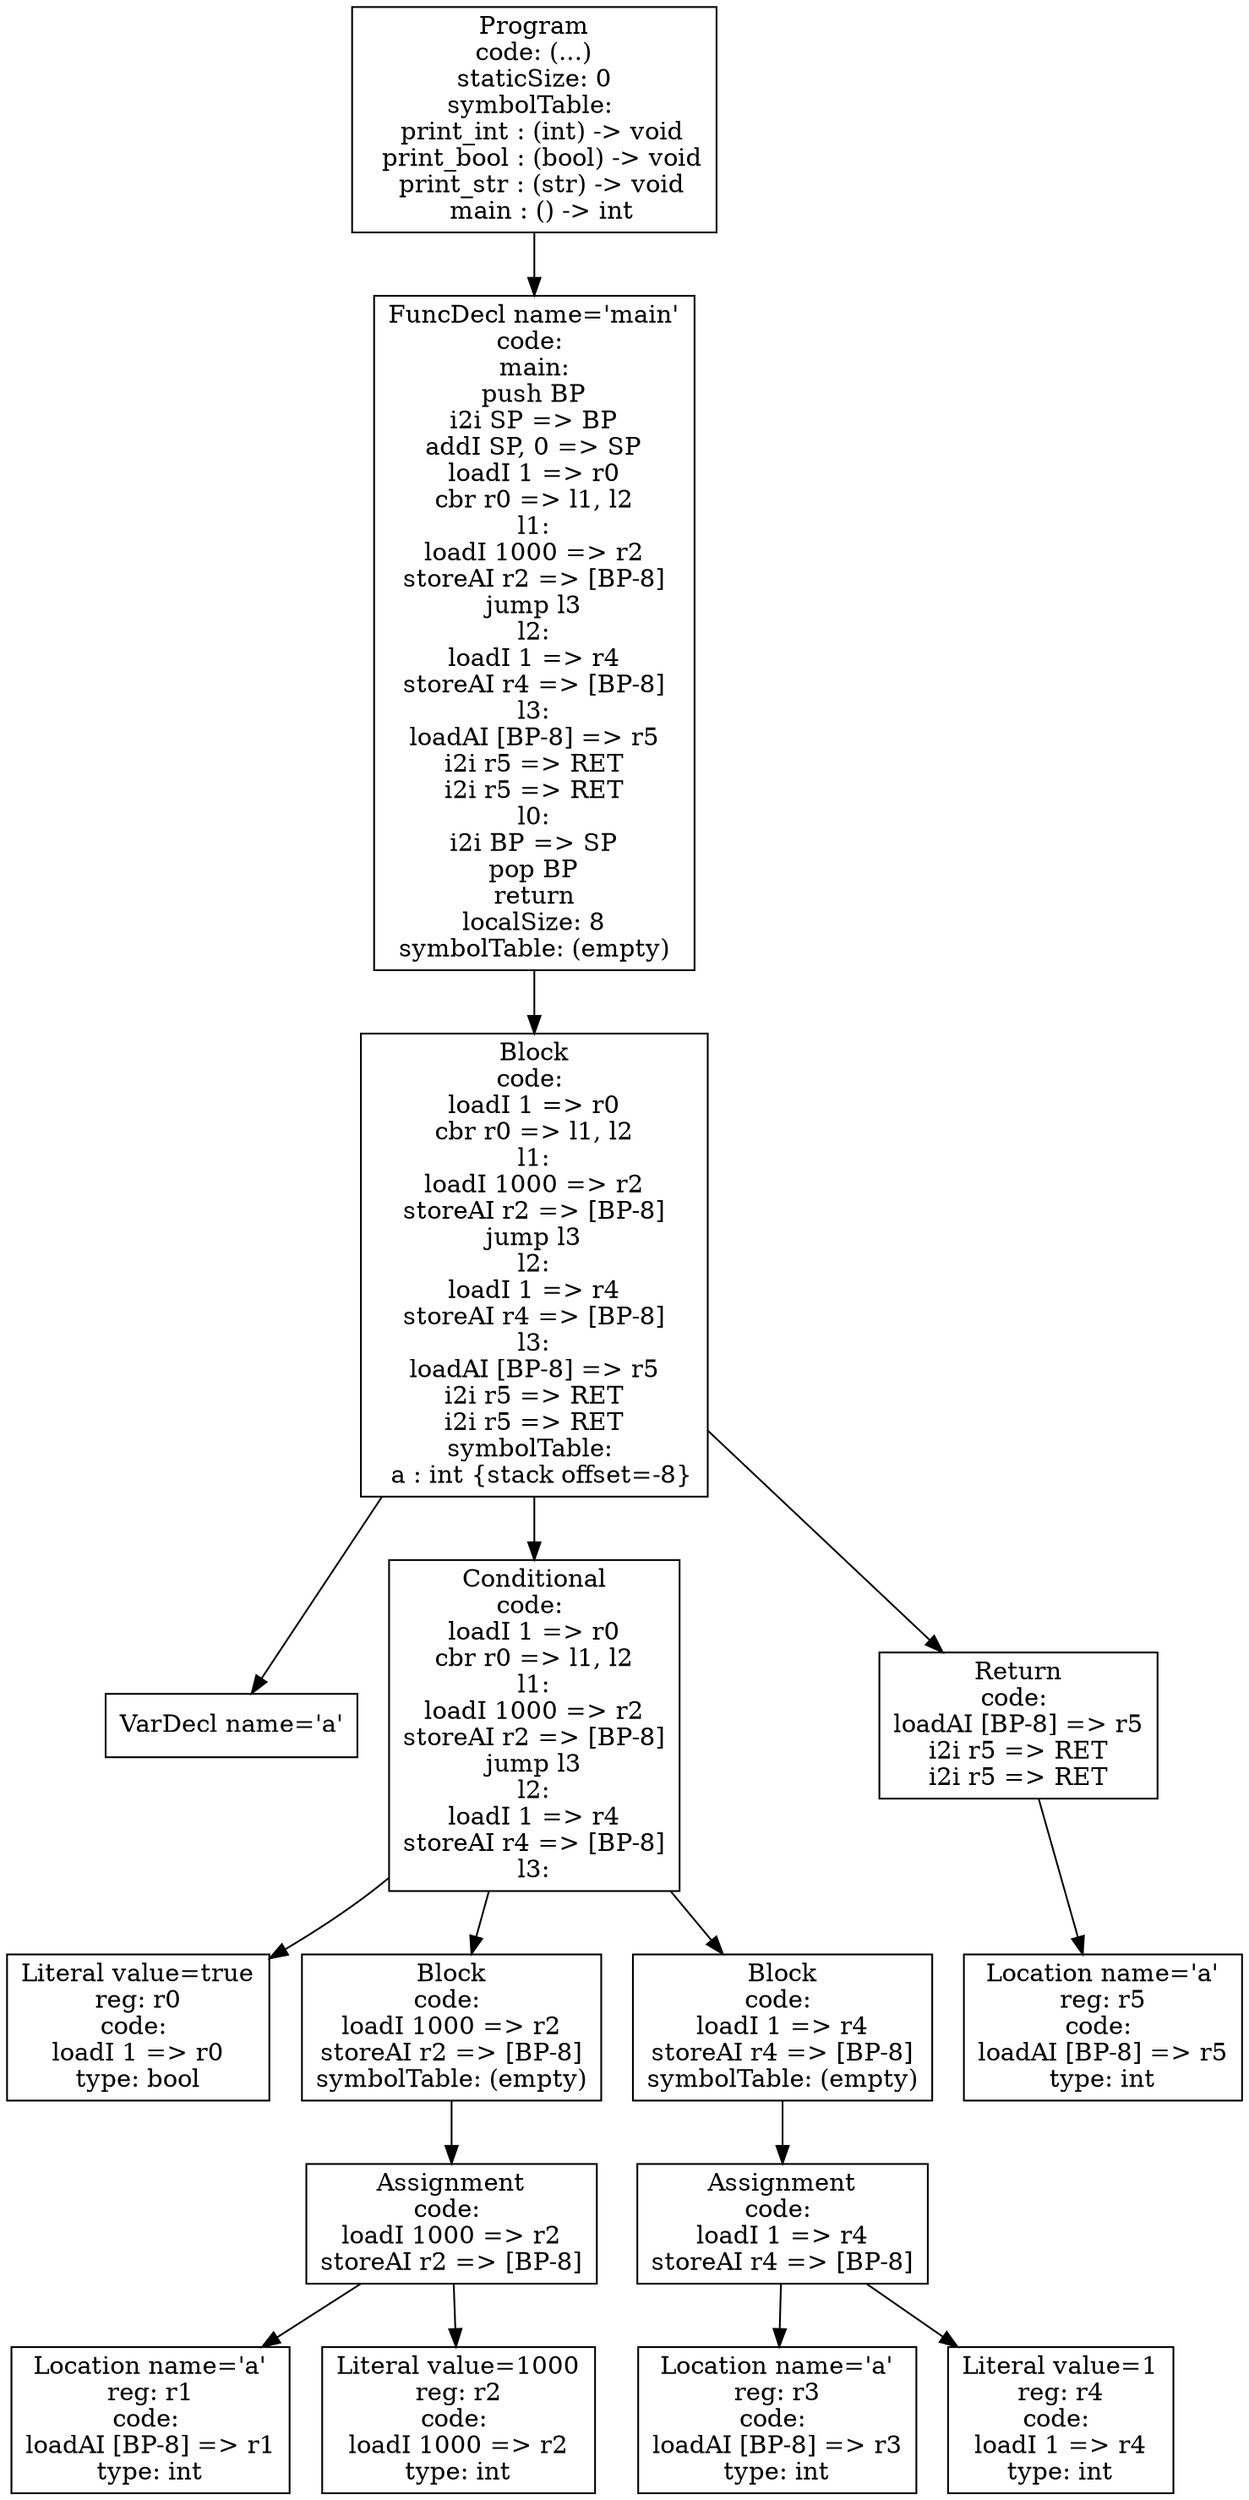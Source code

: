 digraph AST {
3 [shape=box, label="VarDecl name='a'"];
5 [shape=box, label="Literal value=true\nreg: r0\ncode: \nloadI 1 => r0\ntype: bool"];
8 [shape=box, label="Location name='a'\nreg: r1\ncode: \nloadAI [BP-8] => r1\ntype: int"];
9 [shape=box, label="Literal value=1000\nreg: r2\ncode: \nloadI 1000 => r2\ntype: int"];
7 [shape=box, label="Assignment\ncode: \nloadI 1000 => r2\nstoreAI r2 => [BP-8]"];
7 -> 8;
7 -> 9;
6 [shape=box, label="Block\ncode: \nloadI 1000 => r2\nstoreAI r2 => [BP-8]\nsymbolTable: (empty)"];
6 -> 7;
12 [shape=box, label="Location name='a'\nreg: r3\ncode: \nloadAI [BP-8] => r3\ntype: int"];
13 [shape=box, label="Literal value=1\nreg: r4\ncode: \nloadI 1 => r4\ntype: int"];
11 [shape=box, label="Assignment\ncode: \nloadI 1 => r4\nstoreAI r4 => [BP-8]"];
11 -> 12;
11 -> 13;
10 [shape=box, label="Block\ncode: \nloadI 1 => r4\nstoreAI r4 => [BP-8]\nsymbolTable: (empty)"];
10 -> 11;
4 [shape=box, label="Conditional\ncode: \nloadI 1 => r0\ncbr r0 => l1, l2\nl1:\nloadI 1000 => r2\nstoreAI r2 => [BP-8]\njump l3\nl2:\nloadI 1 => r4\nstoreAI r4 => [BP-8]\nl3:"];
4 -> 5;
4 -> 6;
4 -> 10;
15 [shape=box, label="Location name='a'\nreg: r5\ncode: \nloadAI [BP-8] => r5\ntype: int"];
14 [shape=box, label="Return\ncode: \nloadAI [BP-8] => r5\ni2i r5 => RET\ni2i r5 => RET"];
14 -> 15;
2 [shape=box, label="Block\ncode: \nloadI 1 => r0\ncbr r0 => l1, l2\nl1:\nloadI 1000 => r2\nstoreAI r2 => [BP-8]\njump l3\nl2:\nloadI 1 => r4\nstoreAI r4 => [BP-8]\nl3:\nloadAI [BP-8] => r5\ni2i r5 => RET\ni2i r5 => RET\nsymbolTable: \n  a : int {stack offset=-8}"];
2 -> 3;
2 -> 4;
2 -> 14;
1 [shape=box, label="FuncDecl name='main'\ncode: \nmain:\npush BP\ni2i SP => BP\naddI SP, 0 => SP\nloadI 1 => r0\ncbr r0 => l1, l2\nl1:\nloadI 1000 => r2\nstoreAI r2 => [BP-8]\njump l3\nl2:\nloadI 1 => r4\nstoreAI r4 => [BP-8]\nl3:\nloadAI [BP-8] => r5\ni2i r5 => RET\ni2i r5 => RET\nl0:\ni2i BP => SP\npop BP\nreturn\nlocalSize: 8\nsymbolTable: (empty)"];
1 -> 2;
0 [shape=box, label="Program\ncode: (...)\nstaticSize: 0\nsymbolTable: \n  print_int : (int) -> void\n  print_bool : (bool) -> void\n  print_str : (str) -> void\n  main : () -> int"];
0 -> 1;
}
